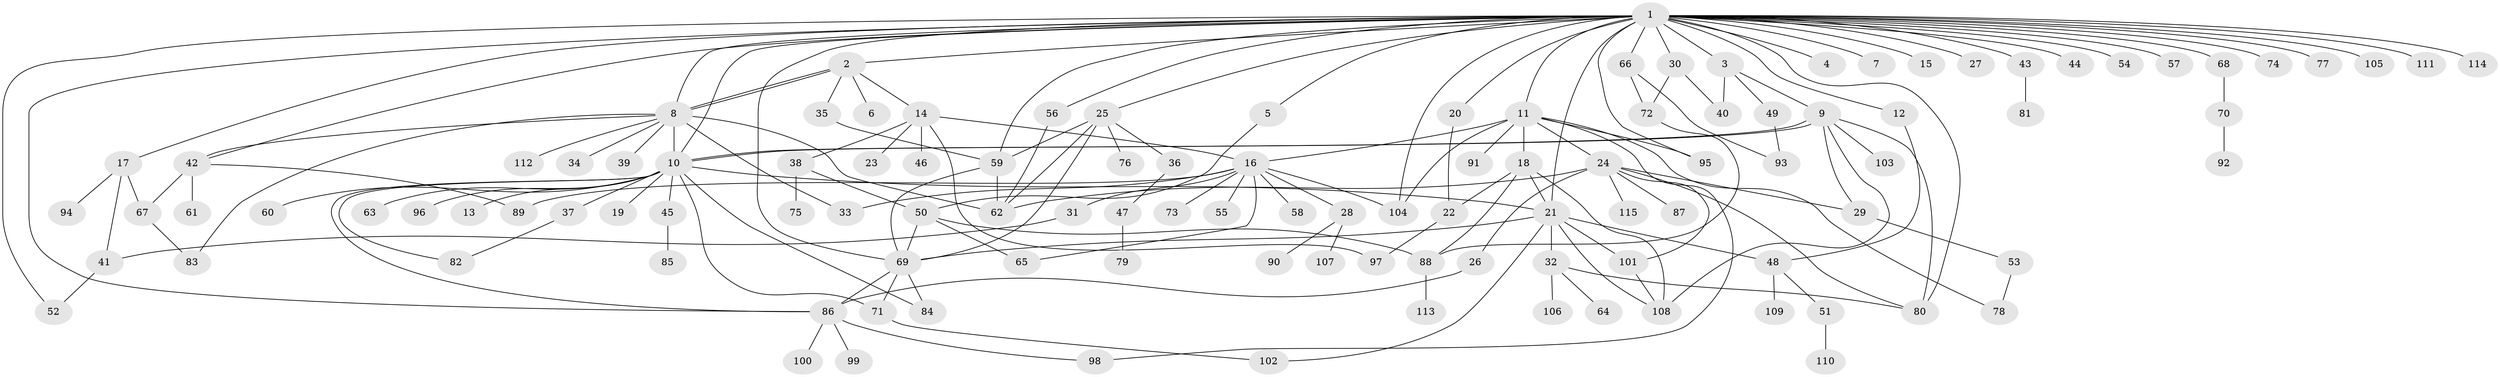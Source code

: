 // Generated by graph-tools (version 1.1) at 2025/49/03/09/25 03:49:46]
// undirected, 115 vertices, 169 edges
graph export_dot {
graph [start="1"]
  node [color=gray90,style=filled];
  1;
  2;
  3;
  4;
  5;
  6;
  7;
  8;
  9;
  10;
  11;
  12;
  13;
  14;
  15;
  16;
  17;
  18;
  19;
  20;
  21;
  22;
  23;
  24;
  25;
  26;
  27;
  28;
  29;
  30;
  31;
  32;
  33;
  34;
  35;
  36;
  37;
  38;
  39;
  40;
  41;
  42;
  43;
  44;
  45;
  46;
  47;
  48;
  49;
  50;
  51;
  52;
  53;
  54;
  55;
  56;
  57;
  58;
  59;
  60;
  61;
  62;
  63;
  64;
  65;
  66;
  67;
  68;
  69;
  70;
  71;
  72;
  73;
  74;
  75;
  76;
  77;
  78;
  79;
  80;
  81;
  82;
  83;
  84;
  85;
  86;
  87;
  88;
  89;
  90;
  91;
  92;
  93;
  94;
  95;
  96;
  97;
  98;
  99;
  100;
  101;
  102;
  103;
  104;
  105;
  106;
  107;
  108;
  109;
  110;
  111;
  112;
  113;
  114;
  115;
  1 -- 2;
  1 -- 3;
  1 -- 4;
  1 -- 5;
  1 -- 7;
  1 -- 8;
  1 -- 10;
  1 -- 11;
  1 -- 12;
  1 -- 15;
  1 -- 17;
  1 -- 20;
  1 -- 21;
  1 -- 25;
  1 -- 27;
  1 -- 30;
  1 -- 42;
  1 -- 43;
  1 -- 44;
  1 -- 52;
  1 -- 54;
  1 -- 56;
  1 -- 57;
  1 -- 59;
  1 -- 66;
  1 -- 68;
  1 -- 69;
  1 -- 74;
  1 -- 77;
  1 -- 80;
  1 -- 86;
  1 -- 95;
  1 -- 104;
  1 -- 105;
  1 -- 111;
  1 -- 114;
  2 -- 6;
  2 -- 8;
  2 -- 8;
  2 -- 14;
  2 -- 35;
  3 -- 9;
  3 -- 40;
  3 -- 49;
  5 -- 50;
  8 -- 10;
  8 -- 33;
  8 -- 34;
  8 -- 39;
  8 -- 42;
  8 -- 62;
  8 -- 83;
  8 -- 112;
  9 -- 10;
  9 -- 10;
  9 -- 29;
  9 -- 80;
  9 -- 103;
  9 -- 108;
  10 -- 13;
  10 -- 19;
  10 -- 21;
  10 -- 37;
  10 -- 45;
  10 -- 60;
  10 -- 63;
  10 -- 71;
  10 -- 82;
  10 -- 84;
  10 -- 86;
  10 -- 96;
  11 -- 16;
  11 -- 18;
  11 -- 24;
  11 -- 78;
  11 -- 91;
  11 -- 95;
  11 -- 98;
  11 -- 104;
  12 -- 48;
  14 -- 16;
  14 -- 23;
  14 -- 38;
  14 -- 46;
  14 -- 97;
  16 -- 28;
  16 -- 31;
  16 -- 33;
  16 -- 55;
  16 -- 58;
  16 -- 65;
  16 -- 73;
  16 -- 89;
  16 -- 104;
  17 -- 41;
  17 -- 67;
  17 -- 94;
  18 -- 21;
  18 -- 22;
  18 -- 88;
  18 -- 108;
  20 -- 22;
  21 -- 32;
  21 -- 48;
  21 -- 69;
  21 -- 101;
  21 -- 102;
  21 -- 108;
  22 -- 97;
  24 -- 26;
  24 -- 29;
  24 -- 62;
  24 -- 80;
  24 -- 87;
  24 -- 101;
  24 -- 115;
  25 -- 36;
  25 -- 59;
  25 -- 62;
  25 -- 69;
  25 -- 76;
  26 -- 86;
  28 -- 90;
  28 -- 107;
  29 -- 53;
  30 -- 40;
  30 -- 72;
  31 -- 41;
  32 -- 64;
  32 -- 80;
  32 -- 106;
  35 -- 59;
  36 -- 47;
  37 -- 82;
  38 -- 50;
  38 -- 75;
  41 -- 52;
  42 -- 61;
  42 -- 67;
  42 -- 89;
  43 -- 81;
  45 -- 85;
  47 -- 79;
  48 -- 51;
  48 -- 109;
  49 -- 93;
  50 -- 65;
  50 -- 69;
  50 -- 88;
  51 -- 110;
  53 -- 78;
  56 -- 62;
  59 -- 62;
  59 -- 69;
  66 -- 72;
  66 -- 93;
  67 -- 83;
  68 -- 70;
  69 -- 71;
  69 -- 84;
  69 -- 86;
  70 -- 92;
  71 -- 102;
  72 -- 88;
  86 -- 98;
  86 -- 99;
  86 -- 100;
  88 -- 113;
  101 -- 108;
}
